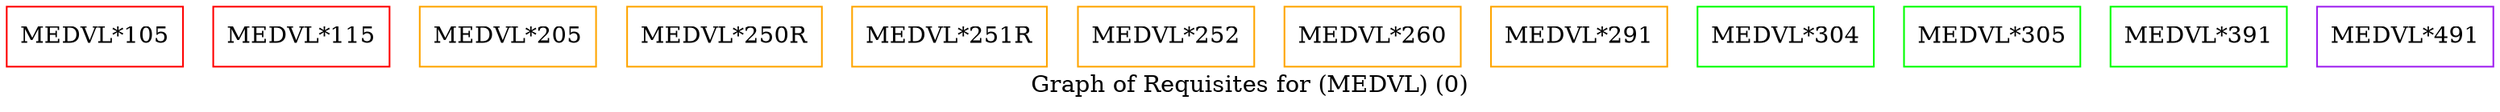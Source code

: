 strict digraph "" {
	graph [bb="0,0,1481,59",
		label="Graph of Requisites for (MEDVL) (0)",
		lheight=0.21,
		lp="740.5,11.5",
		lwidth=3.62
	];
	node [label="\N"];
	"MEDVL*105"	[color=red,
		height=0.5,
		pos="52.5,41",
		shape=box,
		width=1.4583];
	"MEDVL*115"	[color=red,
		height=0.5,
		pos="175.5,41",
		shape=box,
		width=1.4583];
	"MEDVL*205"	[color=orange,
		height=0.5,
		pos="298.5,41",
		shape=box,
		width=1.4583];
	"MEDVL*250R"	[color=orange,
		height=0.5,
		pos="427.5,41",
		shape=box,
		width=1.6111];
	"MEDVL*251R"	[color=orange,
		height=0.5,
		pos="561.5,41",
		shape=box,
		width=1.6111];
	"MEDVL*252"	[color=orange,
		height=0.5,
		pos="690.5,41",
		shape=box,
		width=1.4583];
	"MEDVL*260"	[color=orange,
		height=0.5,
		pos="813.5,41",
		shape=box,
		width=1.4583];
	"MEDVL*291"	[color=orange,
		height=0.5,
		pos="936.5,41",
		shape=box,
		width=1.4583];
	"MEDVL*304"	[color=green,
		height=0.5,
		pos="1059.5,41",
		shape=box,
		width=1.4583];
	"MEDVL*305"	[color=green,
		height=0.5,
		pos="1182.5,41",
		shape=box,
		width=1.4583];
	"MEDVL*391"	[color=green,
		height=0.5,
		pos="1305.5,41",
		shape=box,
		width=1.4583];
	"MEDVL*491"	[color=purple,
		height=0.5,
		pos="1428.5,41",
		shape=box,
		width=1.4583];
}
